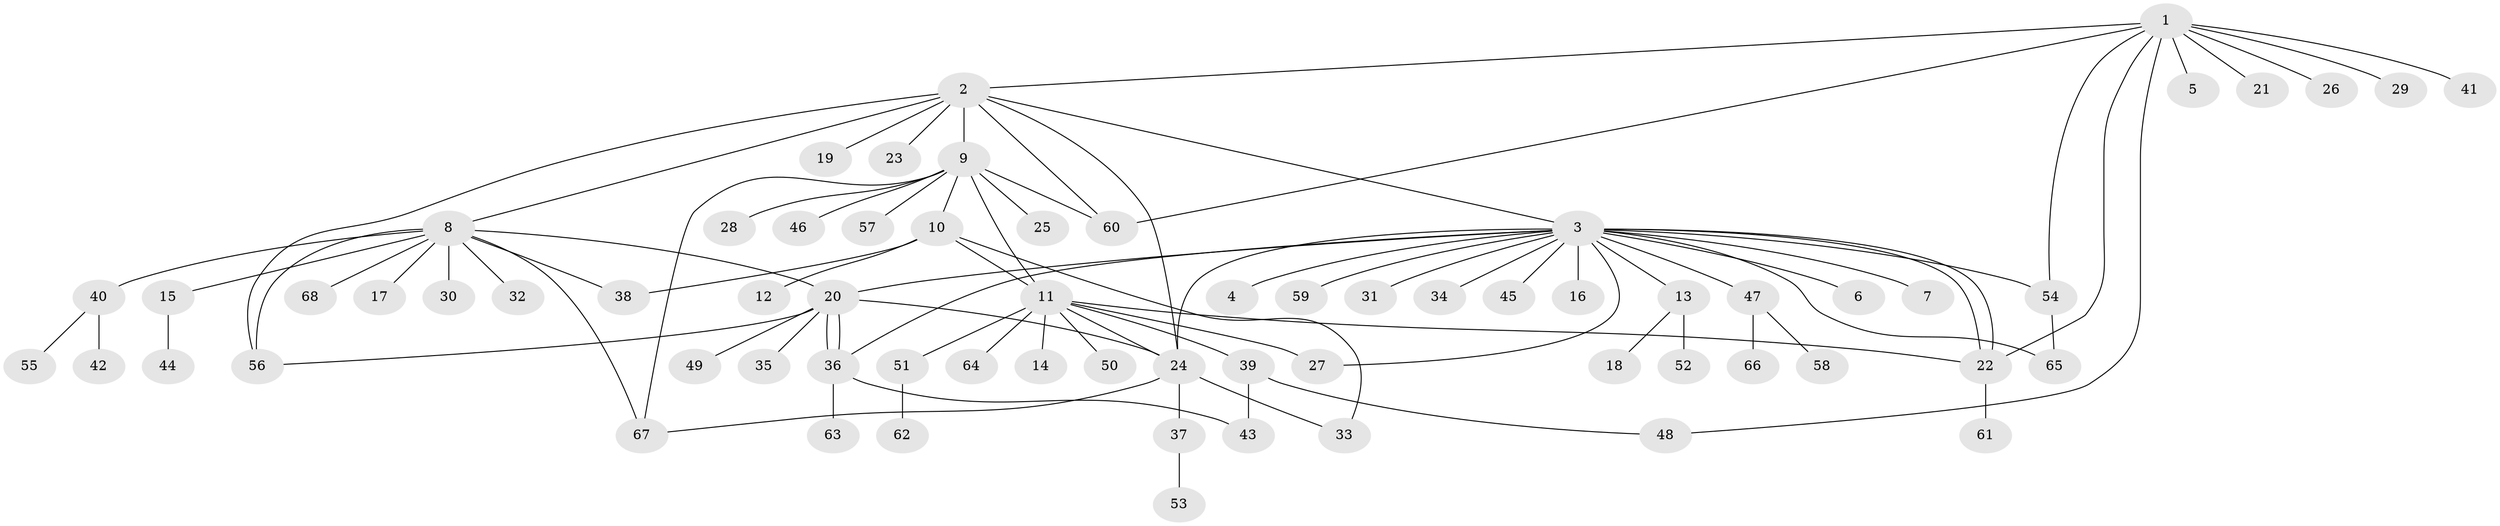 // coarse degree distribution, {9: 0.0196078431372549, 8: 0.0196078431372549, 16: 0.0392156862745098, 1: 0.6274509803921569, 10: 0.0196078431372549, 3: 0.0784313725490196, 2: 0.13725490196078433, 11: 0.0196078431372549, 4: 0.0392156862745098}
// Generated by graph-tools (version 1.1) at 2025/41/03/06/25 10:41:47]
// undirected, 68 vertices, 90 edges
graph export_dot {
graph [start="1"]
  node [color=gray90,style=filled];
  1;
  2;
  3;
  4;
  5;
  6;
  7;
  8;
  9;
  10;
  11;
  12;
  13;
  14;
  15;
  16;
  17;
  18;
  19;
  20;
  21;
  22;
  23;
  24;
  25;
  26;
  27;
  28;
  29;
  30;
  31;
  32;
  33;
  34;
  35;
  36;
  37;
  38;
  39;
  40;
  41;
  42;
  43;
  44;
  45;
  46;
  47;
  48;
  49;
  50;
  51;
  52;
  53;
  54;
  55;
  56;
  57;
  58;
  59;
  60;
  61;
  62;
  63;
  64;
  65;
  66;
  67;
  68;
  1 -- 2;
  1 -- 5;
  1 -- 21;
  1 -- 22;
  1 -- 26;
  1 -- 29;
  1 -- 41;
  1 -- 48;
  1 -- 54;
  1 -- 60;
  2 -- 3;
  2 -- 8;
  2 -- 9;
  2 -- 19;
  2 -- 23;
  2 -- 24;
  2 -- 56;
  2 -- 60;
  3 -- 4;
  3 -- 6;
  3 -- 7;
  3 -- 13;
  3 -- 16;
  3 -- 20;
  3 -- 22;
  3 -- 22;
  3 -- 24;
  3 -- 27;
  3 -- 31;
  3 -- 34;
  3 -- 36;
  3 -- 45;
  3 -- 47;
  3 -- 54;
  3 -- 59;
  3 -- 65;
  8 -- 15;
  8 -- 17;
  8 -- 20;
  8 -- 30;
  8 -- 32;
  8 -- 38;
  8 -- 40;
  8 -- 56;
  8 -- 67;
  8 -- 68;
  9 -- 10;
  9 -- 11;
  9 -- 25;
  9 -- 28;
  9 -- 46;
  9 -- 57;
  9 -- 60;
  9 -- 67;
  10 -- 11;
  10 -- 12;
  10 -- 33;
  10 -- 38;
  11 -- 14;
  11 -- 22;
  11 -- 24;
  11 -- 27;
  11 -- 39;
  11 -- 50;
  11 -- 51;
  11 -- 64;
  13 -- 18;
  13 -- 52;
  15 -- 44;
  20 -- 24;
  20 -- 35;
  20 -- 36;
  20 -- 36;
  20 -- 49;
  20 -- 56;
  22 -- 61;
  24 -- 33;
  24 -- 37;
  24 -- 67;
  36 -- 43;
  36 -- 63;
  37 -- 53;
  39 -- 43;
  39 -- 48;
  40 -- 42;
  40 -- 55;
  47 -- 58;
  47 -- 66;
  51 -- 62;
  54 -- 65;
}
